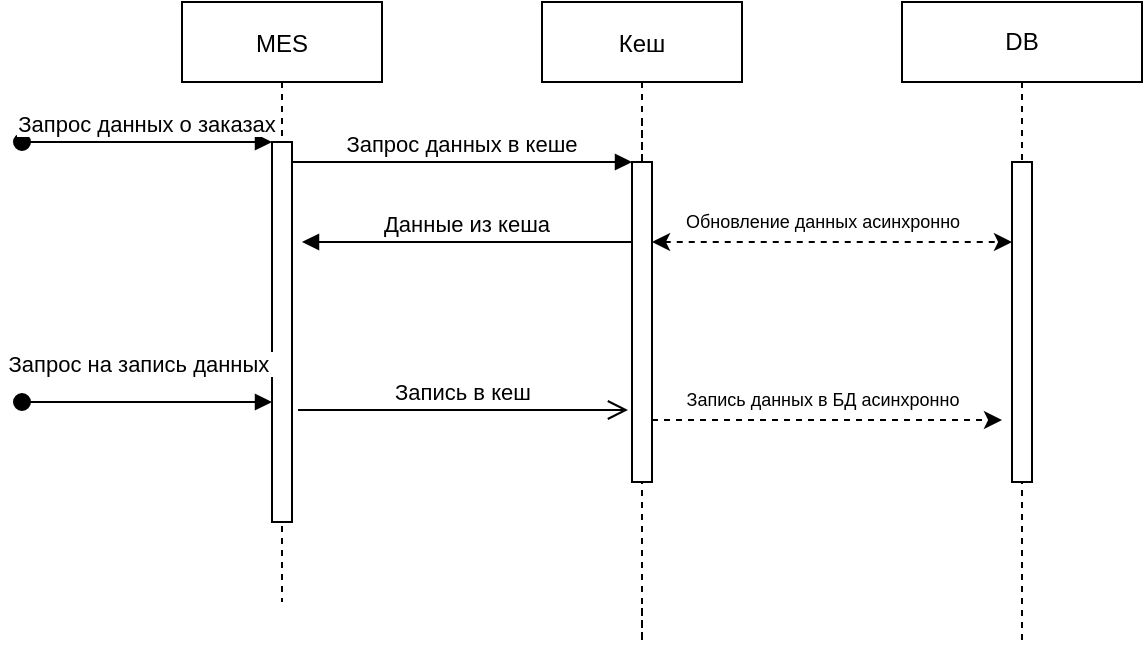 <mxfile version="20.8.16" type="device"><diagram id="kgpKYQtTHZ0yAKxKKP6v" name="Page-1"><mxGraphModel dx="819" dy="482" grid="1" gridSize="10" guides="1" tooltips="1" connect="1" arrows="1" fold="1" page="1" pageScale="1" pageWidth="850" pageHeight="1100" math="0" shadow="0"><root><mxCell id="0"/><mxCell id="1" parent="0"/><mxCell id="3nuBFxr9cyL0pnOWT2aG-1" value="MES" style="shape=umlLifeline;perimeter=lifelinePerimeter;container=1;collapsible=0;recursiveResize=0;rounded=0;shadow=0;strokeWidth=1;" parent="1" vertex="1"><mxGeometry x="120" y="80" width="100" height="300" as="geometry"/></mxCell><mxCell id="3nuBFxr9cyL0pnOWT2aG-2" value="" style="points=[];perimeter=orthogonalPerimeter;rounded=0;shadow=0;strokeWidth=1;" parent="3nuBFxr9cyL0pnOWT2aG-1" vertex="1"><mxGeometry x="45" y="70" width="10" height="190" as="geometry"/></mxCell><mxCell id="3nuBFxr9cyL0pnOWT2aG-3" value="Запрос данных о заказах" style="verticalAlign=bottom;startArrow=oval;endArrow=block;startSize=8;shadow=0;strokeWidth=1;" parent="3nuBFxr9cyL0pnOWT2aG-1" target="3nuBFxr9cyL0pnOWT2aG-2" edge="1"><mxGeometry relative="1" as="geometry"><mxPoint x="-80" y="70" as="sourcePoint"/></mxGeometry></mxCell><mxCell id="3nuBFxr9cyL0pnOWT2aG-5" value="Кеш" style="shape=umlLifeline;perimeter=lifelinePerimeter;container=1;collapsible=0;recursiveResize=0;rounded=0;shadow=0;strokeWidth=1;" parent="1" vertex="1"><mxGeometry x="300" y="80" width="100" height="300" as="geometry"/></mxCell><mxCell id="AQMHlUkp50zUYcoOJXk2-4" style="edgeStyle=orthogonalEdgeStyle;rounded=0;orthogonalLoop=1;jettySize=auto;html=1;dashed=1;endArrow=none;endFill=0;" edge="1" parent="3nuBFxr9cyL0pnOWT2aG-5" source="3nuBFxr9cyL0pnOWT2aG-6" target="3nuBFxr9cyL0pnOWT2aG-5"><mxGeometry relative="1" as="geometry"/></mxCell><mxCell id="AQMHlUkp50zUYcoOJXk2-9" style="edgeStyle=orthogonalEdgeStyle;rounded=0;orthogonalLoop=1;jettySize=auto;html=1;fontSize=9;startArrow=none;startFill=0;endArrow=none;endFill=0;dashed=1;" edge="1" parent="3nuBFxr9cyL0pnOWT2aG-5" source="3nuBFxr9cyL0pnOWT2aG-6" target="3nuBFxr9cyL0pnOWT2aG-5"><mxGeometry relative="1" as="geometry"/></mxCell><mxCell id="3nuBFxr9cyL0pnOWT2aG-6" value="" style="points=[];perimeter=orthogonalPerimeter;rounded=0;shadow=0;strokeWidth=1;" parent="3nuBFxr9cyL0pnOWT2aG-5" vertex="1"><mxGeometry x="45" y="80" width="10" height="160" as="geometry"/></mxCell><mxCell id="3nuBFxr9cyL0pnOWT2aG-8" value="Запрос данных в кеше" style="verticalAlign=bottom;endArrow=block;entryX=0;entryY=0;shadow=0;strokeWidth=1;" parent="1" source="3nuBFxr9cyL0pnOWT2aG-2" target="3nuBFxr9cyL0pnOWT2aG-6" edge="1"><mxGeometry relative="1" as="geometry"><mxPoint x="275" y="160" as="sourcePoint"/></mxGeometry></mxCell><mxCell id="3nuBFxr9cyL0pnOWT2aG-9" value="Данные из кеша" style="verticalAlign=bottom;endArrow=block;entryX=1;entryY=0;shadow=0;strokeWidth=1;" parent="1" source="3nuBFxr9cyL0pnOWT2aG-6" edge="1"><mxGeometry relative="1" as="geometry"><mxPoint x="240" y="200" as="sourcePoint"/><mxPoint x="180" y="200" as="targetPoint"/></mxGeometry></mxCell><mxCell id="3nuBFxr9cyL0pnOWT2aG-10" value="Запись в кеш" style="verticalAlign=bottom;endArrow=open;endSize=8;exitX=1;exitY=0.95;shadow=0;strokeWidth=1;" parent="1" edge="1"><mxGeometry relative="1" as="geometry"><mxPoint x="343" y="284" as="targetPoint"/><mxPoint x="178" y="284" as="sourcePoint"/></mxGeometry></mxCell><mxCell id="AQMHlUkp50zUYcoOJXk2-2" style="edgeStyle=orthogonalEdgeStyle;rounded=0;orthogonalLoop=1;jettySize=auto;html=1;exitX=0.5;exitY=1;exitDx=0;exitDy=0;dashed=1;endArrow=none;endFill=0;" edge="1" parent="1" source="AQMHlUkp50zUYcoOJXk2-1"><mxGeometry relative="1" as="geometry"><mxPoint x="540" y="400" as="targetPoint"/></mxGeometry></mxCell><mxCell id="AQMHlUkp50zUYcoOJXk2-1" value="DB" style="rounded=0;whiteSpace=wrap;html=1;" vertex="1" parent="1"><mxGeometry x="480" y="80" width="120" height="40" as="geometry"/></mxCell><mxCell id="AQMHlUkp50zUYcoOJXk2-3" value="" style="rounded=0;whiteSpace=wrap;html=1;" vertex="1" parent="1"><mxGeometry x="535" y="160" width="10" height="160" as="geometry"/></mxCell><mxCell id="AQMHlUkp50zUYcoOJXk2-5" style="edgeStyle=orthogonalEdgeStyle;rounded=0;orthogonalLoop=1;jettySize=auto;html=1;endArrow=classic;endFill=1;entryX=0;entryY=0.25;entryDx=0;entryDy=0;dashed=1;startArrow=classic;startFill=1;" edge="1" parent="1" source="3nuBFxr9cyL0pnOWT2aG-6" target="AQMHlUkp50zUYcoOJXk2-3"><mxGeometry relative="1" as="geometry"><mxPoint x="530" y="240" as="targetPoint"/><Array as="points"><mxPoint x="460" y="200"/><mxPoint x="460" y="200"/></Array></mxGeometry></mxCell><mxCell id="AQMHlUkp50zUYcoOJXk2-6" value="Обновление данных асинхронно" style="text;html=1;align=center;verticalAlign=middle;resizable=0;points=[];autosize=1;strokeColor=none;fillColor=none;fontSize=9;" vertex="1" parent="1"><mxGeometry x="360" y="180" width="160" height="20" as="geometry"/></mxCell><mxCell id="AQMHlUkp50zUYcoOJXk2-8" value="Запрос на запись данных " style="verticalAlign=bottom;startArrow=oval;endArrow=block;startSize=8;shadow=0;strokeWidth=1;" edge="1" parent="1"><mxGeometry x="-0.04" y="10" relative="1" as="geometry"><mxPoint x="40" y="280" as="sourcePoint"/><mxPoint x="165" y="280" as="targetPoint"/><mxPoint as="offset"/></mxGeometry></mxCell><mxCell id="AQMHlUkp50zUYcoOJXk2-10" style="edgeStyle=orthogonalEdgeStyle;rounded=0;orthogonalLoop=1;jettySize=auto;html=1;fontSize=9;startArrow=none;startFill=0;endArrow=classic;endFill=1;dashed=1;" edge="1" parent="1"><mxGeometry relative="1" as="geometry"><mxPoint x="530" y="289" as="targetPoint"/><mxPoint x="355" y="289" as="sourcePoint"/></mxGeometry></mxCell><mxCell id="AQMHlUkp50zUYcoOJXk2-11" value="Запись данных в БД асинхронно" style="text;html=1;align=center;verticalAlign=middle;resizable=0;points=[];autosize=1;strokeColor=none;fillColor=none;fontSize=9;" vertex="1" parent="1"><mxGeometry x="360" y="269" width="160" height="20" as="geometry"/></mxCell></root></mxGraphModel></diagram></mxfile>